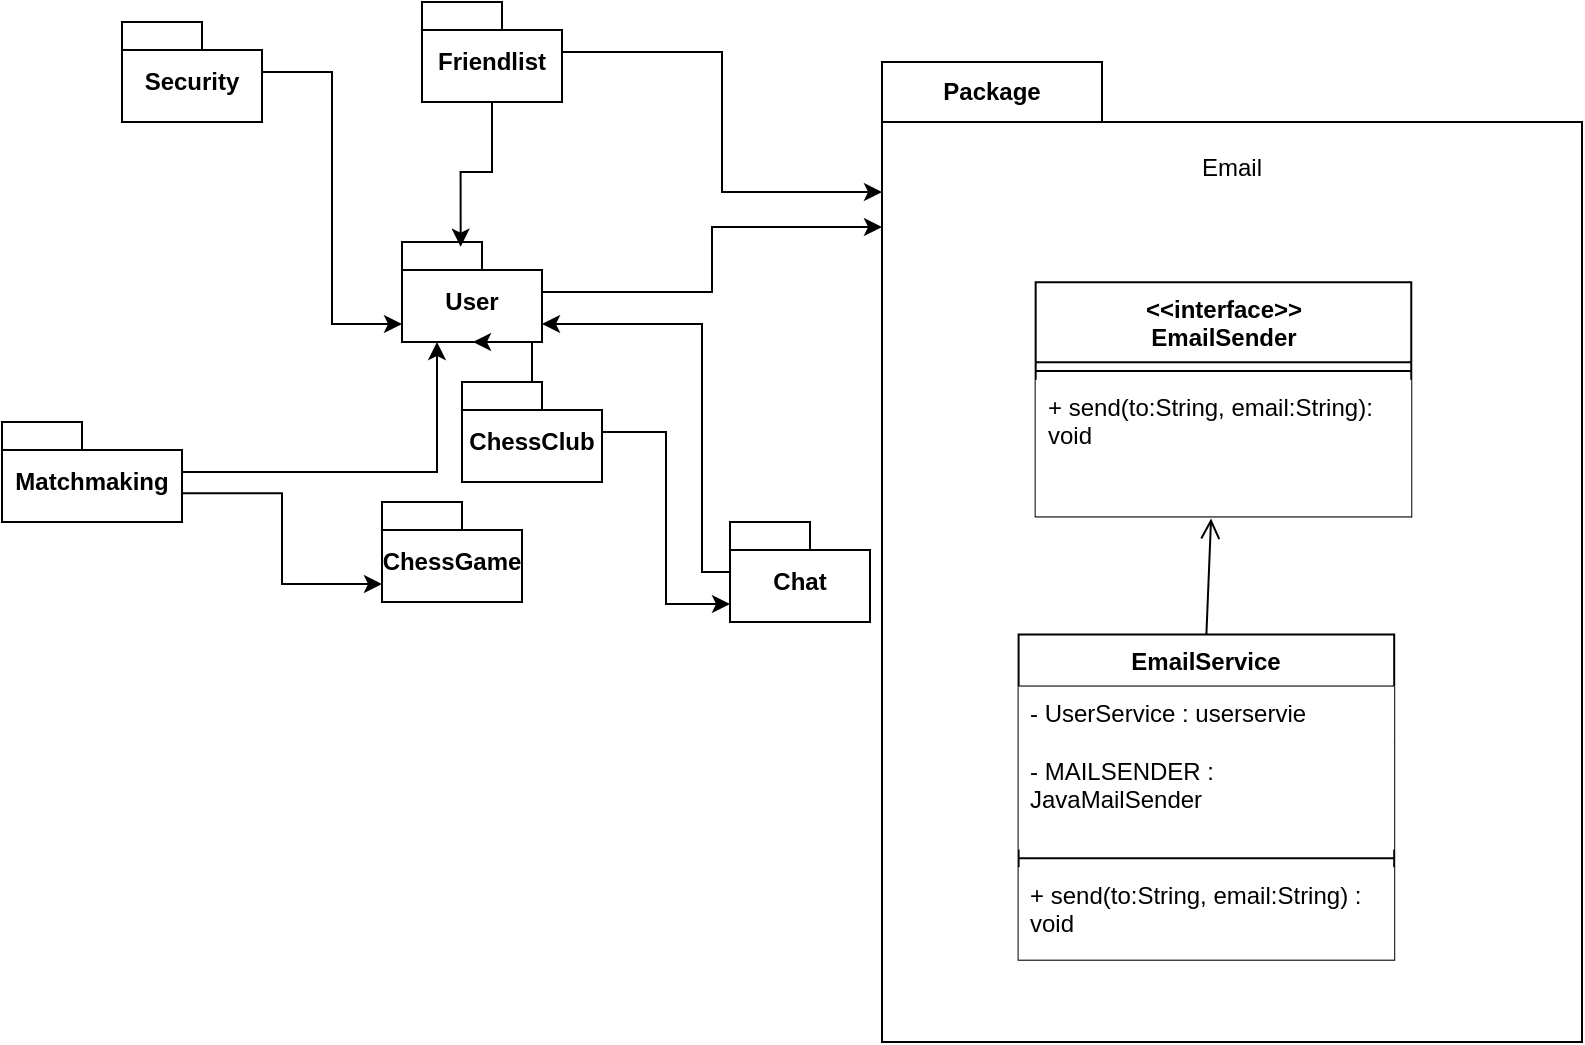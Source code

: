 <mxfile version="22.0.3" type="device">
  <diagram name="Seite-1" id="NTmB6jTOxxk4232XGZ8r">
    <mxGraphModel dx="1017" dy="1171" grid="1" gridSize="10" guides="1" tooltips="1" connect="1" arrows="1" fold="1" page="1" pageScale="1" pageWidth="827" pageHeight="1169" math="0" shadow="0">
      <root>
        <mxCell id="0" />
        <mxCell id="1" parent="0" />
        <mxCell id="heuSixsQ6h7wOtf5t7ae-2" value="Security" style="shape=folder;fontStyle=1;spacingTop=10;tabWidth=40;tabHeight=14;tabPosition=left;html=1;whiteSpace=wrap;strokeColor=#000000;" parent="1" vertex="1">
          <mxGeometry x="70" y="30" width="70" height="50" as="geometry" />
        </mxCell>
        <mxCell id="heuSixsQ6h7wOtf5t7ae-3" value="Friendlist" style="shape=folder;fontStyle=1;spacingTop=10;tabWidth=40;tabHeight=14;tabPosition=left;html=1;whiteSpace=wrap;strokeColor=#000000;" parent="1" vertex="1">
          <mxGeometry x="220" y="20" width="70" height="50" as="geometry" />
        </mxCell>
        <mxCell id="heuSixsQ6h7wOtf5t7ae-4" value="Chat" style="shape=folder;fontStyle=1;spacingTop=10;tabWidth=40;tabHeight=14;tabPosition=left;html=1;whiteSpace=wrap;" parent="1" vertex="1">
          <mxGeometry x="374" y="280" width="70" height="50" as="geometry" />
        </mxCell>
        <mxCell id="heuSixsQ6h7wOtf5t7ae-5" value="Matchmaking" style="shape=folder;fontStyle=1;spacingTop=10;tabWidth=40;tabHeight=14;tabPosition=left;html=1;whiteSpace=wrap;" parent="1" vertex="1">
          <mxGeometry x="10" y="230" width="90" height="50" as="geometry" />
        </mxCell>
        <mxCell id="heuSixsQ6h7wOtf5t7ae-7" value="User" style="shape=folder;fontStyle=1;spacingTop=10;tabWidth=40;tabHeight=14;tabPosition=left;html=1;whiteSpace=wrap;strokeColor=#000000;" parent="1" vertex="1">
          <mxGeometry x="210" y="140" width="70" height="50" as="geometry" />
        </mxCell>
        <mxCell id="heuSixsQ6h7wOtf5t7ae-8" value="ChessGame" style="shape=folder;fontStyle=1;spacingTop=10;tabWidth=40;tabHeight=14;tabPosition=left;html=1;whiteSpace=wrap;" parent="1" vertex="1">
          <mxGeometry x="200" y="270" width="70" height="50" as="geometry" />
        </mxCell>
        <mxCell id="heuSixsQ6h7wOtf5t7ae-9" value="ChessClub" style="shape=folder;fontStyle=1;spacingTop=10;tabWidth=40;tabHeight=14;tabPosition=left;html=1;whiteSpace=wrap;" parent="1" vertex="1">
          <mxGeometry x="240" y="210" width="70" height="50" as="geometry" />
        </mxCell>
        <mxCell id="heuSixsQ6h7wOtf5t7ae-10" style="edgeStyle=orthogonalEdgeStyle;rounded=0;orthogonalLoop=1;jettySize=auto;html=1;entryX=0;entryY=0;entryDx=0;entryDy=82.5;entryPerimeter=0;" parent="1" source="heuSixsQ6h7wOtf5t7ae-7" target="heuSixsQ6h7wOtf5t7ae-20" edge="1">
          <mxGeometry relative="1" as="geometry">
            <mxPoint x="450" y="232" as="targetPoint" />
          </mxGeometry>
        </mxCell>
        <mxCell id="heuSixsQ6h7wOtf5t7ae-11" style="edgeStyle=orthogonalEdgeStyle;rounded=0;orthogonalLoop=1;jettySize=auto;html=1;entryX=0.419;entryY=0.047;entryDx=0;entryDy=0;entryPerimeter=0;strokeColor=#000000;" parent="1" source="heuSixsQ6h7wOtf5t7ae-3" target="heuSixsQ6h7wOtf5t7ae-7" edge="1">
          <mxGeometry relative="1" as="geometry" />
        </mxCell>
        <mxCell id="heuSixsQ6h7wOtf5t7ae-12" style="edgeStyle=orthogonalEdgeStyle;rounded=0;orthogonalLoop=1;jettySize=auto;html=1;entryX=0;entryY=0;entryDx=70;entryDy=41;entryPerimeter=0;" parent="1" source="heuSixsQ6h7wOtf5t7ae-4" target="heuSixsQ6h7wOtf5t7ae-7" edge="1">
          <mxGeometry relative="1" as="geometry">
            <Array as="points">
              <mxPoint x="360" y="305" />
              <mxPoint x="360" y="181" />
            </Array>
          </mxGeometry>
        </mxCell>
        <mxCell id="heuSixsQ6h7wOtf5t7ae-14" style="edgeStyle=orthogonalEdgeStyle;rounded=0;orthogonalLoop=1;jettySize=auto;html=1;exitX=0.998;exitY=0.712;exitDx=0;exitDy=0;exitPerimeter=0;entryX=0;entryY=0;entryDx=0;entryDy=41;entryPerimeter=0;" parent="1" source="heuSixsQ6h7wOtf5t7ae-5" target="heuSixsQ6h7wOtf5t7ae-8" edge="1">
          <mxGeometry relative="1" as="geometry" />
        </mxCell>
        <mxCell id="heuSixsQ6h7wOtf5t7ae-15" style="edgeStyle=orthogonalEdgeStyle;rounded=0;orthogonalLoop=1;jettySize=auto;html=1;strokeColor=#000000;" parent="1" source="heuSixsQ6h7wOtf5t7ae-9" edge="1">
          <mxGeometry relative="1" as="geometry">
            <mxPoint x="245" y="190" as="targetPoint" />
          </mxGeometry>
        </mxCell>
        <mxCell id="heuSixsQ6h7wOtf5t7ae-16" style="edgeStyle=orthogonalEdgeStyle;rounded=0;orthogonalLoop=1;jettySize=auto;html=1;entryX=0.25;entryY=1;entryDx=0;entryDy=0;entryPerimeter=0;" parent="1" source="heuSixsQ6h7wOtf5t7ae-5" target="heuSixsQ6h7wOtf5t7ae-7" edge="1">
          <mxGeometry relative="1" as="geometry" />
        </mxCell>
        <mxCell id="heuSixsQ6h7wOtf5t7ae-17" style="edgeStyle=orthogonalEdgeStyle;rounded=0;orthogonalLoop=1;jettySize=auto;html=1;entryX=0;entryY=0;entryDx=0;entryDy=65;entryPerimeter=0;" parent="1" source="heuSixsQ6h7wOtf5t7ae-3" target="heuSixsQ6h7wOtf5t7ae-20" edge="1">
          <mxGeometry relative="1" as="geometry">
            <mxPoint x="450" y="223" as="targetPoint" />
          </mxGeometry>
        </mxCell>
        <mxCell id="heuSixsQ6h7wOtf5t7ae-18" style="edgeStyle=orthogonalEdgeStyle;rounded=0;orthogonalLoop=1;jettySize=auto;html=1;entryX=0;entryY=0;entryDx=0;entryDy=41;entryPerimeter=0;strokeColor=#000000;" parent="1" source="heuSixsQ6h7wOtf5t7ae-2" target="heuSixsQ6h7wOtf5t7ae-7" edge="1">
          <mxGeometry relative="1" as="geometry" />
        </mxCell>
        <mxCell id="heuSixsQ6h7wOtf5t7ae-19" style="edgeStyle=orthogonalEdgeStyle;rounded=0;orthogonalLoop=1;jettySize=auto;html=1;entryX=0;entryY=0;entryDx=0;entryDy=41;entryPerimeter=0;" parent="1" source="heuSixsQ6h7wOtf5t7ae-9" target="heuSixsQ6h7wOtf5t7ae-4" edge="1">
          <mxGeometry relative="1" as="geometry" />
        </mxCell>
        <mxCell id="heuSixsQ6h7wOtf5t7ae-20" value="Package" style="shape=folder;fontStyle=1;tabWidth=110;tabHeight=30;tabPosition=left;html=1;boundedLbl=1;labelInHeader=1;container=1;collapsible=0;whiteSpace=wrap;" parent="1" vertex="1">
          <mxGeometry x="450" y="50" width="350" height="490" as="geometry" />
        </mxCell>
        <mxCell id="heuSixsQ6h7wOtf5t7ae-21" value="Email" style="html=1;strokeColor=none;resizeWidth=1;resizeHeight=1;fillColor=none;part=1;connectable=0;allowArrows=0;deletable=0;whiteSpace=wrap;" parent="heuSixsQ6h7wOtf5t7ae-20" vertex="1">
          <mxGeometry width="350" height="46.667" relative="1" as="geometry">
            <mxPoint y="30" as="offset" />
          </mxGeometry>
        </mxCell>
        <mxCell id="heuSixsQ6h7wOtf5t7ae-22" value="&amp;lt;&amp;lt;interface&amp;gt;&amp;gt;&lt;br&gt;EmailSender" style="swimlane;fontStyle=1;align=center;verticalAlign=top;childLayout=stackLayout;horizontal=1;startSize=40;horizontalStack=0;resizeParent=1;resizeParentMax=0;resizeLast=0;collapsible=1;marginBottom=0;whiteSpace=wrap;html=1;fillColor=#FFFFFF;" parent="heuSixsQ6h7wOtf5t7ae-20" vertex="1">
          <mxGeometry x="76.829" y="110.112" width="187.805" height="117.079" as="geometry" />
        </mxCell>
        <mxCell id="heuSixsQ6h7wOtf5t7ae-23" value="" style="line;strokeWidth=1;fillColor=#FFFFFF;align=left;verticalAlign=middle;spacingTop=-1;spacingLeft=3;spacingRight=3;rotatable=0;labelPosition=right;points=[];portConstraint=eastwest;strokeColor=inherit;" parent="heuSixsQ6h7wOtf5t7ae-22" vertex="1">
          <mxGeometry y="40" width="187.805" height="8.809" as="geometry" />
        </mxCell>
        <mxCell id="heuSixsQ6h7wOtf5t7ae-24" value="+ send(to:String, email:String): void" style="text;strokeColor=none;fillColor=#FFFFFF;align=left;verticalAlign=top;spacingLeft=4;spacingRight=4;overflow=hidden;rotatable=0;points=[[0,0.5],[1,0.5]];portConstraint=eastwest;whiteSpace=wrap;html=1;" parent="heuSixsQ6h7wOtf5t7ae-22" vertex="1">
          <mxGeometry y="48.809" width="187.805" height="68.27" as="geometry" />
        </mxCell>
        <mxCell id="heuSixsQ6h7wOtf5t7ae-25" value="EmailService" style="swimlane;fontStyle=1;align=center;verticalAlign=top;childLayout=stackLayout;horizontal=1;startSize=26;horizontalStack=0;resizeParent=1;resizeParentMax=0;resizeLast=0;collapsible=1;marginBottom=0;whiteSpace=wrap;html=1;fillColor=#FFFFFF;" parent="heuSixsQ6h7wOtf5t7ae-20" vertex="1">
          <mxGeometry x="68.293" y="286.292" width="187.805" height="162.539" as="geometry" />
        </mxCell>
        <mxCell id="heuSixsQ6h7wOtf5t7ae-26" value="- UserService : userservie" style="text;strokeColor=none;fillColor=#FFFFFF;align=left;verticalAlign=top;spacingLeft=4;spacingRight=4;overflow=hidden;rotatable=0;points=[[0,0.5],[1,0.5]];portConstraint=eastwest;whiteSpace=wrap;html=1;" parent="heuSixsQ6h7wOtf5t7ae-25" vertex="1">
          <mxGeometry y="26" width="187.805" height="28.629" as="geometry" />
        </mxCell>
        <mxCell id="heuSixsQ6h7wOtf5t7ae-27" value="- MAILSENDER : JavaMailSender" style="text;strokeColor=none;fillColor=#FFFFFF;align=left;verticalAlign=top;spacingLeft=4;spacingRight=4;overflow=hidden;rotatable=0;points=[[0,0.5],[1,0.5]];portConstraint=eastwest;whiteSpace=wrap;html=1;" parent="heuSixsQ6h7wOtf5t7ae-25" vertex="1">
          <mxGeometry y="54.629" width="187.805" height="52.854" as="geometry" />
        </mxCell>
        <mxCell id="heuSixsQ6h7wOtf5t7ae-28" value="" style="line;strokeWidth=1;fillColor=#FFFFFF;align=left;verticalAlign=middle;spacingTop=-1;spacingLeft=3;spacingRight=3;rotatable=0;labelPosition=right;points=[];portConstraint=eastwest;strokeColor=inherit;" parent="heuSixsQ6h7wOtf5t7ae-25" vertex="1">
          <mxGeometry y="107.483" width="187.805" height="8.809" as="geometry" />
        </mxCell>
        <mxCell id="heuSixsQ6h7wOtf5t7ae-29" value="+ send(to:String, email:String) : void" style="text;strokeColor=none;fillColor=#FFFFFF;align=left;verticalAlign=top;spacingLeft=4;spacingRight=4;overflow=hidden;rotatable=0;points=[[0,0.5],[1,0.5]];portConstraint=eastwest;whiteSpace=wrap;html=1;" parent="heuSixsQ6h7wOtf5t7ae-25" vertex="1">
          <mxGeometry y="116.292" width="187.805" height="46.247" as="geometry" />
        </mxCell>
        <mxCell id="heuSixsQ6h7wOtf5t7ae-30" value="" style="endArrow=open;startArrow=none;endFill=0;startFill=0;endSize=8;html=1;verticalAlign=bottom;labelBackgroundColor=none;strokeWidth=1;rounded=0;exitX=0.5;exitY=0;exitDx=0;exitDy=0;entryX=0.467;entryY=1.016;entryDx=0;entryDy=0;entryPerimeter=0;fillColor=#FFFFFF;" parent="heuSixsQ6h7wOtf5t7ae-20" source="heuSixsQ6h7wOtf5t7ae-25" target="heuSixsQ6h7wOtf5t7ae-24" edge="1">
          <mxGeometry width="160" relative="1" as="geometry">
            <mxPoint x="538.659" y="880.899" as="sourcePoint" />
            <mxPoint x="536.951" y="767.483" as="targetPoint" />
          </mxGeometry>
        </mxCell>
      </root>
    </mxGraphModel>
  </diagram>
</mxfile>
